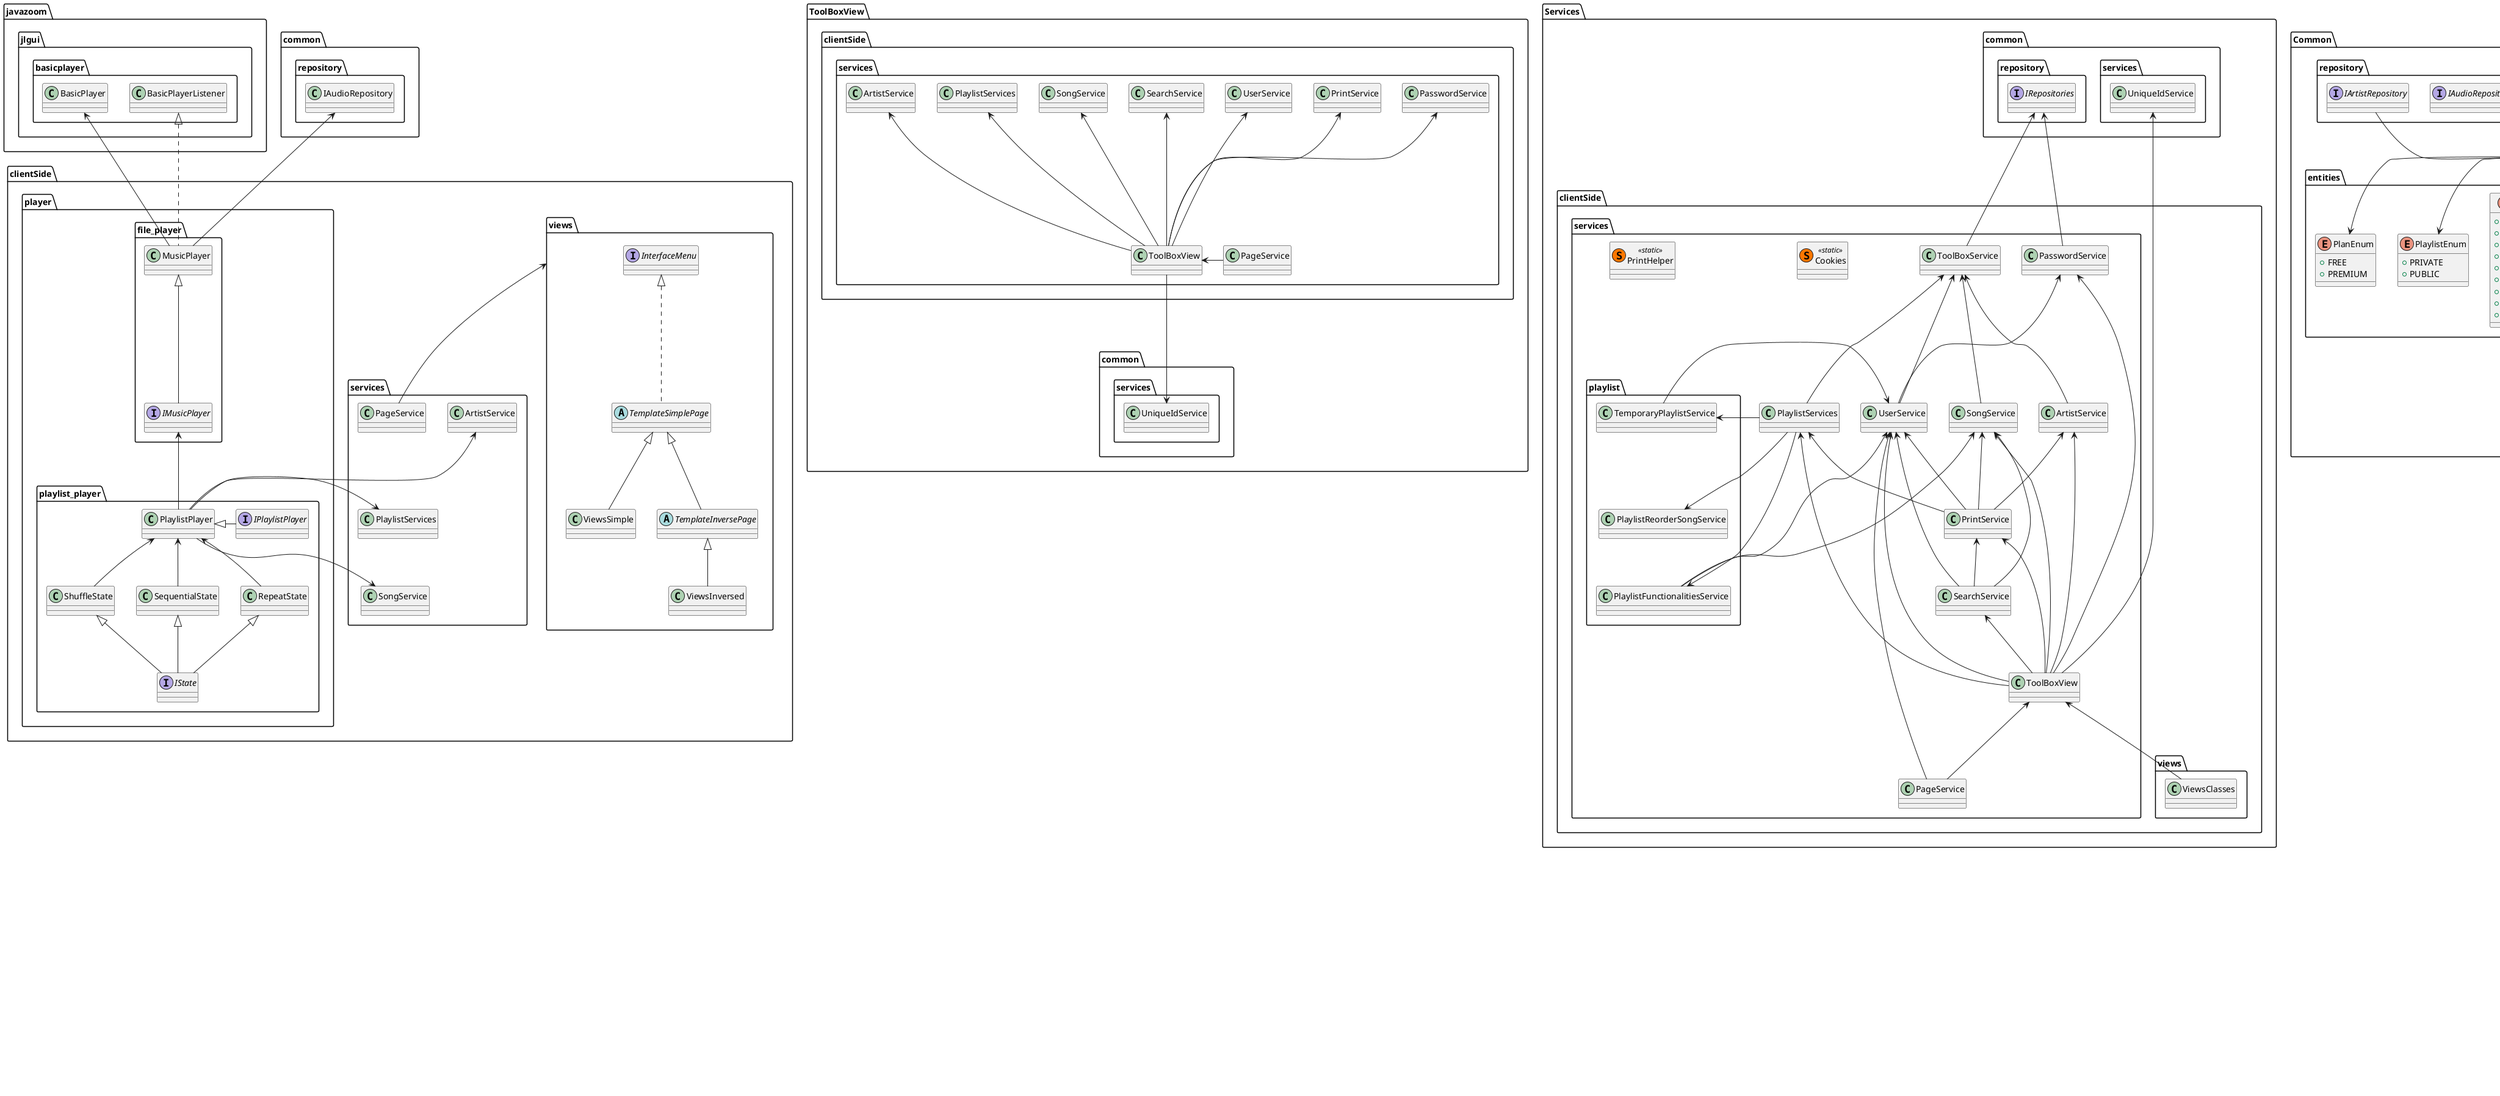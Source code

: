 @startuml

'VIEWS'
interface clientSide.views.InterfaceMenu {}
abstract class clientSide.views.TemplateSimplePage {}
abstract class clientSide.views.TemplateInversePage {}
class clientSide.views.ViewsInversed {}
class clientSide.views.ViewsSimple {}

clientSide.views.ViewsInversed -u-|> clientSide.views.TemplateInversePage
clientSide.views.ViewsSimple -u-|> clientSide.views.TemplateSimplePage
clientSide.views.TemplateInversePage -u-|> clientSide.views.TemplateSimplePage
clientSide.views.TemplateSimplePage .u.|> clientSide.views.InterfaceMenu
clientSide.services.PageService -u-> clientSide.views

'PLAYER'
class clientSide.player.file_player.MusicPlayer {}
interface clientSide.player.playlist_player.IPlaylistPlayer {}
interface clientSide.player.playlist_player.IState {}
interface clientSide.player.file_player.IMusicPlayer {}
class clientSide.player.playlist_player.PlaylistPlayer {}
class clientSide.player.playlist_player.SequentialState {}
class clientSide.player.playlist_player.RepeatState {}
class clientSide.player.playlist_player.ShuffleState {}

"clientSide.player.playlist_player.IPlaylistPlayer" -l-|> "clientSide.player.playlist_player.PlaylistPlayer"
"clientSide.player.playlist_player.IState" -u-|> "clientSide.player.playlist_player.RepeatState"
"clientSide.player.playlist_player.IState" -u-|> "clientSide.player.playlist_player.SequentialState"
"clientSide.player.playlist_player.IState" -u-|> "clientSide.player.playlist_player.ShuffleState"

"clientSide.player.file_player.IMusicPlayer" -u-|> "clientSide.player.file_player.MusicPlayer"

"clientSide.player.playlist_player.PlaylistPlayer" -u-> "clientSide.player.file_player.IMusicPlayer"
"clientSide.player.playlist_player.PlaylistPlayer" --> "clientSide.services.SongService"
"clientSide.player.playlist_player.PlaylistPlayer" -l-> "clientSide.services.PlaylistServices"
"clientSide.player.playlist_player.PlaylistPlayer" --> "clientSide.services.ArtistService"

"clientSide.player.playlist_player.RepeatState" -u-> "clientSide.player.playlist_player.PlaylistPlayer"
"clientSide.player.playlist_player.SequentialState" -u-> "clientSide.player.playlist_player.PlaylistPlayer"
"clientSide.player.playlist_player.ShuffleState" -u-> "clientSide.player.playlist_player.PlaylistPlayer"

"clientSide.player.file_player.MusicPlayer" -u-> "common.repository.IAudioRepository"
"javazoom.jlgui.basicplayer.BasicPlayerListener" <|.. "clientSide.player.file_player.MusicPlayer"
"clientSide.player.file_player.MusicPlayer" -l-> "javazoom.jlgui.basicplayer.BasicPlayer"

"clientSide.services.SongService" -[hidden]u-> "clientSide.services.PlaylistServices"
"clientSide.services.PlaylistServices" -[hidden]u-> "clientSide.services.ArtistService"


'REPO SERVER REPO'
package "repoServerRepo"{
    package "repoServerRepo.common/repository" {
        interface IPlaylistRepository {}
        interface IAudioRepository {}
        interface IArtistRepository {}
        interface ISongRepository {}
        interface IUserRepository {}
    }

    package "repoServerRepo.clientSide/repoFront" {
        class FrontAudioRepo {}
        class FrontArtistRepo {}
        class FrontUserRepo {}
        class FrontPlaylistRepo {}
        class FrontSongRepo {}
    }

    package "repoServerRepo.clientSide/socket" {
        class SocketClient {}
    }

    package "repoServerRepo.serverSide/socket" {
        class AudioSocketServer {}

        class SocketServer {}
    }

    package "repoServerRepo.serverSide/repoBack" {
        class BackAudioRepo {}
        class BackUserRepo {}
        class BackSongRepo {}
        class BackPlaylistRepo {}
        class BackArtistRepo {}
    }

    package "repoServerRepo.common/repository" {
        interface IUserRepository {}
        interface ISongRepository {}
        interface IPlaylistRepository {}
        interface IAudioRepository {}
        interface IArtistRepository {}
    }

    package "repoServerRepo.common/repository2" {
            interface IUserRepository {}
            interface ISongRepository {}
            interface IPlaylistRepository {}
            interface IAudioRepository {}
            interface IArtistRepository {}
        }

    package "repoServerRepo.serverSide/repoLocal" {
        class SongLocalRepository {}
        class PlaylistLocalRepository {}
        class UserLocalRepository {}
        class ArtistLocalRepository {}
        class AudioLocalRepository {}
    }

    package "repoServerRepo.common/services" {
        class StockageService {}
    }

}

' --- Dépendances (avec orientation vers le bas)
"repoServerRepo.clientSide/repoFront.FrontPlaylistRepo" .u.|> "repoServerRepo.common/repository.IPlaylistRepository"
"repoServerRepo.clientSide/repoFront.FrontAudioRepo" .u.|> "repoServerRepo.common/repository.IAudioRepository"
"repoServerRepo.clientSide/repoFront.FrontArtistRepo" .u.|> "repoServerRepo.common/repository.IArtistRepository"
"repoServerRepo.clientSide/repoFront.FrontSongRepo" .u.|> "repoServerRepo.common/repository.ISongRepository"
"repoServerRepo.clientSide/repoFront.FrontUserRepo" .u.|> "repoServerRepo.common/repository.IUserRepository"

"repoServerRepo.clientSide/repoFront.FrontArtistRepo" -d-> "repoServerRepo.clientSide/socket.SocketClient"
"repoServerRepo.clientSide/repoFront.FrontUserRepo" -d-> "repoServerRepo.clientSide/socket.SocketClient"
"repoServerRepo.clientSide/repoFront.FrontPlaylistRepo" -d-> "repoServerRepo.clientSide/socket.SocketClient"
"repoServerRepo.clientSide/repoFront.FrontSongRepo" -d-> "repoServerRepo.clientSide/socket.SocketClient"

"repoServerRepo.serverSide/socket.SocketServer" -d-> "repoServerRepo.serverSide/repoBack.BackUserRepo"
"repoServerRepo.serverSide/socket.SocketServer" -d-> "repoServerRepo.serverSide/repoBack.BackPlaylistRepo"
"repoServerRepo.serverSide/socket.SocketServer" -d-> "repoServerRepo.serverSide/repoBack.BackSongRepo"
"repoServerRepo.serverSide/socket.SocketServer" -d-> "repoServerRepo.serverSide/repoBack.BackArtistRepo"

"repoServerRepo.serverSide/repoBack.BackAudioRepo" -d-> "repoServerRepo.common/repository2.IAudioRepository"
"repoServerRepo.serverSide/repoBack.BackUserRepo" -d-> "repoServerRepo.common/repository2.IUserRepository"
"repoServerRepo.serverSide/repoBack.BackSongRepo" -d-> "repoServerRepo.common/repository2.ISongRepository"
"repoServerRepo.serverSide/repoBack.BackPlaylistRepo" -d-> "repoServerRepo.common/repository2.IPlaylistRepository"
"repoServerRepo.serverSide/repoBack.BackArtistRepo" -d-> "repoServerRepo.common/repository2.IArtistRepository"

"repoServerRepo.serverSide/repoLocal.SongLocalRepository" .u.|> "repoServerRepo.common/repository2.ISongRepository"
"repoServerRepo.serverSide/repoLocal.PlaylistLocalRepository" .u.|> "repoServerRepo.common/repository2.IPlaylistRepository"
"repoServerRepo.serverSide/repoLocal.UserLocalRepository" .u.|> "repoServerRepo.common/repository2.IUserRepository"
"repoServerRepo.serverSide/repoLocal.ArtistLocalRepository" .u.|> "repoServerRepo.common/repository2.IArtistRepository"
"repoServerRepo.serverSide/repoLocal.AudioLocalRepository" .u.|> "repoServerRepo.common/repository2.IAudioRepository"

"repoServerRepo.serverSide/repoLocal.SongLocalRepository" -d-> "repoServerRepo.common/services.StockageService"
"repoServerRepo.serverSide/repoLocal.PlaylistLocalRepository" -d-> "repoServerRepo.common/services.StockageService"
"repoServerRepo.serverSide/repoLocal.UserLocalRepository" -d-> "repoServerRepo.common/services.StockageService"
"repoServerRepo.serverSide/repoLocal.ArtistLocalRepository" -d-> "repoServerRepo.common/services.StockageService"
"repoServerRepo.serverSide/repoLocal.AudioLocalRepository" -d-> "repoServerRepo.common/services.StockageService"

"repoServerRepo.serverSide/socket.AudioSocketServer" -d-> "repoServerRepo.serverSide/repoBack.BackAudioRepo"

"repoServerRepo.clientSide/services.ToolBoxServices" -[hidden]d-> "repoServerRepo.common/repository.ISongRepository"
"repoServerRepo.clientSide/services.PassWordService" -[hidden]d-> "repoServerRepo.common/repository.ISongRepository"
"repoServerRepo.clientSide/services" -d-> "repoServerRepo.common/repository"
"repoServerRepo.clientSide/services" -u-> "repoServerRepo.clientSide/views.Views"

"repoServerRepo.clientSide/socket.SocketClient" .d. "repoServerRepo.serverSide/socket.SocketServer"
"repoServerRepo.clientSide/repoFront.FrontAudioRepo" .d. "repoServerRepo.serverSide/socket.AudioSocketServer"
"repoServerRepo.clientSide/socket.SocketClient" .[hidden]d. "repoServerRepo.serverSide/socket.AudioSocketServer"
"repoServerRepo.clientSide/repoFront.FrontAudioRepo" -[hidden]d-> "repoServerRepo.clientSide/socket.SocketClient"


'TOOLBOXSERVICE'

package "ToolBoxService"{
    class ToolBoxService.clientSide.services.SongService {}
    class "ToolBoxService.clientSide.services.ArtistService" {}
    class "ToolBoxService.clientSide.services.PlaylistServices" {}
    class ToolBoxService.clientSide.services.UserService {}
    class "ToolBoxService.clientSide.services.ToolBoxService" {}

    interface "ToolBoxService.common.repository.IUserRepository" {}
    interface "ToolBoxService.common.repository.ISongRepository" {}
    interface ToolBoxService.common.repository.IPlaylistRepository {}
    interface ToolBoxService.common.repository.IAudioRepository {}
    interface ToolBoxService.common.repository.IArtistRepository {}
}

' --- Dépendances générées ---
"ToolBoxService.clientSide.services.SongService" -u-> "ToolBoxService.clientSide.services.ToolBoxService"
"ToolBoxService.clientSide.services.ArtistService" -u-> "ToolBoxService.clientSide.services.ToolBoxService"
"ToolBoxService.clientSide.services.PlaylistServices" -u-> "ToolBoxService.clientSide.services.ToolBoxService"
"ToolBoxService.clientSide.services.UserService" -u-> "ToolBoxService.clientSide.services.ToolBoxService"

"ToolBoxService.clientSide.services.ToolBoxService" -u-> "ToolBoxService.common.repository.IPlaylistRepository"
"ToolBoxService.clientSide.services.ToolBoxService" -u-> "ToolBoxService.common.repository.IUserRepository"
"ToolBoxService.clientSide.services.ToolBoxService" -u-> "ToolBoxService.common.repository.ISongRepository"
"ToolBoxService.clientSide.services.ToolBoxService" -u-> "ToolBoxService.common.repository.IArtistRepository"
"ToolBoxService.clientSide.services.ToolBoxService" -u-> "ToolBoxService.common.repository.IAudioRepository"


'TOOLBOX VIEW'

package ToolBoxView {
    class ToolBoxView.clientSide.services.SongService {}
    class ToolBoxView.clientSide.services.ToolBoxView {}
    class ToolBoxView.clientSide.services.PrintService {}
    class ToolBoxView.clientSide.services.ArtistService {}
    class ToolBoxView.clientSide.services.PlaylistServices {}
    class ToolBoxView.clientSide.services.SearchService {}
    class ToolBoxView.clientSide.services.UserService {}
    class ToolBoxView.clientSide.services.PasswordService {}
    class ToolBoxView.clientSide.services.PageService {}

    class ToolBoxView.common.services.UniqueIdService {}
}


' --- Dépendances générées ---
ToolBoxView.clientSide.services.ToolBoxView -u-> ToolBoxView.clientSide.services.PlaylistServices
ToolBoxView.clientSide.services.ToolBoxView -u-> ToolBoxView.clientSide.services.SongService
ToolBoxView.clientSide.services.ToolBoxView -u-> ToolBoxView.clientSide.services.SearchService
ToolBoxView.clientSide.services.ToolBoxView -u-> ToolBoxView.clientSide.services.UserService
ToolBoxView.clientSide.services.ToolBoxView -u-> ToolBoxView.clientSide.services.PrintService
ToolBoxView.clientSide.services.ToolBoxView -u-> ToolBoxView.clientSide.services.PasswordService
ToolBoxView.clientSide.services.ToolBoxView -u-> ToolBoxView.clientSide.services.ArtistService

ToolBoxView.clientSide.services.ToolBoxView -d-> "ToolBoxView.common.services.UniqueIdService"
ToolBoxView.clientSide.services.PageService -l-> ToolBoxView.clientSide.services.ToolBoxView


'SERVICES'

package Services {
    class Services.clientSide.services.SongService {}
    class "Services.clientSide.services.playlist.PlaylistFunctionalitiesService" {}
    class "Services.clientSide.services.playlist.PlaylistReorderSongService" {}
    class "Services.clientSide.services.PrintService" {}
    class "Services.clientSide.services.ArtistService" {}
    class "Services.clientSide.services.PlaylistServices" {}
    class Services.clientSide.services.SearchService {}
    class Services.clientSide.services.UserService {}
    class "Services.clientSide.services.ToolBoxService" {}
    class "Services.clientSide.services.playlist.TemporaryPlaylistService" {}
    class "Services.clientSide.services.PasswordService" {}
    class Services.clientSide.services.PageService {}
    
    interface Services.common.repository.IRepositories {}
    class Services.clientSide.views.ViewsClasses {}
    class Services.clientSide.services.ToolBoxView {}

    class Services.clientSide.services.Cookies << (S, #FF7700) static >>{}

    class Services.clientSide.services.PrintHelper << (S, #FF7700) static >>{}


}


' --- Dépendances générées ---

"Services.clientSide.services.SongService" -u-> "Services.clientSide.services.ToolBoxService"

"Services.clientSide.services.playlist.PlaylistFunctionalitiesService" -r-> "Services.clientSide.services.UserService"
"Services.clientSide.services.playlist.PlaylistFunctionalitiesService" -u-> "Services.clientSide.services.SongService"

"Services.clientSide.services.PrintService" -u-> "Services.clientSide.services.SongService"
"Services.clientSide.services.PrintService" -u-> "Services.clientSide.services.ArtistService"
"Services.clientSide.services.PrintService" -u-> "Services.clientSide.services.PlaylistServices"
"Services.clientSide.services.PrintService" -u-> "Services.clientSide.services.UserService"

"Services.clientSide.services.ArtistService" -u-> "Services.clientSide.services.ToolBoxService"

"Services.clientSide.services.PlaylistServices" -u-> "Services.clientSide.services.ToolBoxService"
"Services.clientSide.services.PlaylistServices" ---> "Services.clientSide.services.playlist.PlaylistFunctionalitiesService"
"Services.clientSide.services.PlaylistServices" ---> "Services.clientSide.services.playlist.TemporaryPlaylistService"
"Services.clientSide.services.PlaylistServices" -l--> "Services.clientSide.services.playlist.PlaylistReorderSongService"

"Services.clientSide.services.playlist.TemporaryPlaylistService" -[hidden]d-> "Services.clientSide.services.playlist.PlaylistReorderSongService"
"Services.clientSide.services.playlist.PlaylistReorderSongService" -[hidden]d-> "Services.clientSide.services.playlist.PlaylistFunctionalitiesService"


"Services.clientSide.services.SearchService" -u-> "Services.clientSide.services.SongService"
"Services.clientSide.services.SearchService" -u-> "Services.clientSide.services.PrintService"
"Services.clientSide.services.SearchService" -u--> "Services.clientSide.services.UserService"

"Services.clientSide.services.UserService" -u-> "Services.clientSide.services.ToolBoxService"
"Services.clientSide.services.UserService" -u-> "Services.clientSide.services.PasswordService"

"Services.clientSide.services.playlist.TemporaryPlaylistService" -u-> "Services.clientSide.services.UserService"

"Services.clientSide.services.PasswordService" -u-> "Services.common.repository.IRepositories"

"Services.clientSide.services.ToolBoxService" -u-> "Services.common.repository.IRepositories"

"Services.clientSide.services.PageService" -u-> "Services.clientSide.services.UserService"

"Services.clientSide.services.ToolBoxView" -u-> "Services.clientSide.services.PlaylistServices"
"Services.clientSide.services.ToolBoxView" -u-> "Services.clientSide.services.SongService"
"Services.clientSide.services.ToolBoxView" -u-> "Services.clientSide.services.SearchService"
"Services.clientSide.services.ToolBoxView" -u-> "Services.clientSide.services.UserService"
"Services.clientSide.services.ToolBoxView" -u-> "Services.clientSide.services.PrintService"
"Services.clientSide.services.ToolBoxView" -u-> "Services.clientSide.services.PasswordService"
"Services.clientSide.services.ToolBoxView" -u-> "Services.clientSide.services.ArtistService"

"Services.clientSide.views.ViewsClasses" -u-> "Services.clientSide.services.ToolBoxView"
"Services.clientSide.services.ToolBoxView" -u-> "Services.common.services.UniqueIdService"
"Services.clientSide.services.PageService" -u-> "Services.clientSide.services.ToolBoxView"


'COMMON'

package Common{
    class entities.User {}
    enum entities.MusicGender {
    +  SOUL_RNB
    +  POP
    +  HIP_HOP
    +  ROCK
    +  FRENCH_VARIETY
    +  ELECTRO
    +  DISCO
    +  REGGAE
    +  NULL
    }
    class entities.Artist {}
    class entities.Playlist {}
    interface repository.IUserRepository {}
    class entities.Song {}
    enum entities.PlanEnum {
    +  FREE
    +  PREMIUM
    }
    enum entities.PlaylistEnum {
    +  PRIVATE
    +  PUBLIC
    }
    interface repository.ISongRepository {}
    class services.UniqueIdService {}
    class services.StockageService {}
    interface repository.IPlaylistRepository {}
    interface repository.IAudioRepository {}
    interface repository.IArtistRepository {}
}

'--- Dépendances basées sur les <<Create>> ---
Common.entities.User -d-> Common.services.UniqueIdService
Common.entities.Artist -d-> Common.services.UniqueIdService
Common.entities.Playlist -d-> Common.services.UniqueIdService
Common.entities.Song -d-> Common.services.UniqueIdService

Common.services.StockageService -d-> ObjectMapper

Common.repository.ISongRepository -d-> Common.entities.Song
Common.repository.IUserRepository -d-> Common.entities.User
Common.repository.IPlaylistRepository -d-> Common.entities.Playlist
Common.repository.IArtistRepository -d-> Common.entities.Artist

Common.entities.Song -l-> Common.entities.MusicGender
Common.entities.Playlist -l-> Common.entities.PlaylistEnum
Common.entities.User -l-> Common.entities.PlanEnum

Common.services.StockageService -[hidden]r-> Common.services.UniqueIdService

@enduml